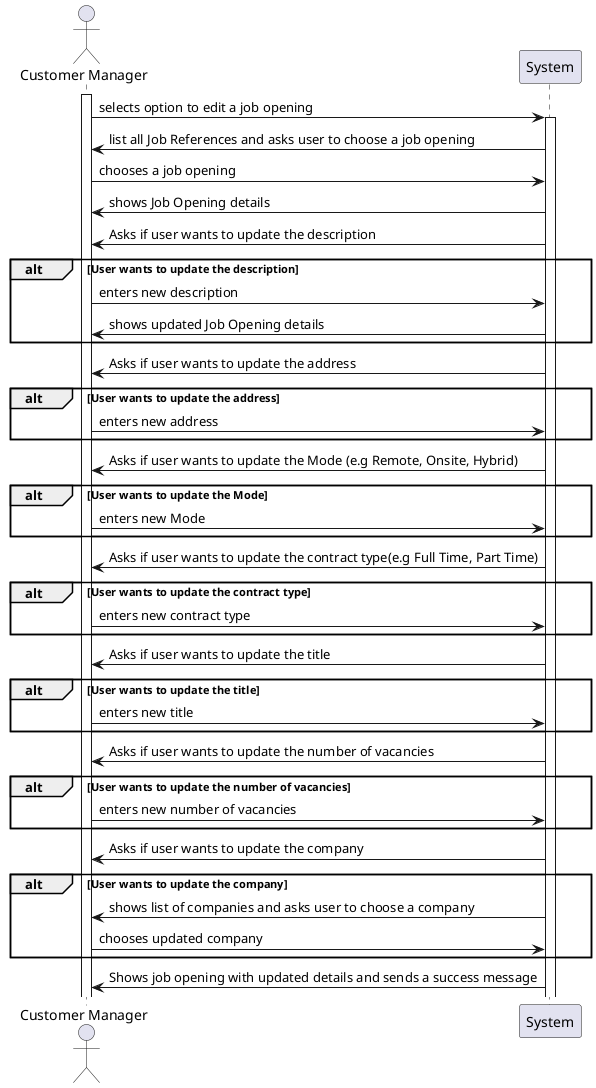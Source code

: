 @startuml

Actor "Customer Manager" as U
Participant "System" as S

activate U

U -> S: selects option to edit a job opening
activate S
S -> U : list all Job References and asks user to choose a job opening
U -> S : chooses a job opening
S -> U : shows Job Opening details
S -> U : Asks if user wants to update the description
alt User wants to update the description
    U -> S : enters new description
    S -> U : shows updated Job Opening details
end
S -> U : Asks if user wants to update the address
alt User wants to update the address
    U -> S : enters new address
end

S -> U : Asks if user wants to update the Mode (e.g Remote, Onsite, Hybrid)
alt User wants to update the Mode
    U -> S : enters new Mode
end

S -> U : Asks if user wants to update the contract type(e.g Full Time, Part Time)

alt User wants to update the contract type
    U -> S : enters new contract type
end

S -> U : Asks if user wants to update the title

alt User wants to update the title
    U -> S : enters new title
end

S -> U : Asks if user wants to update the number of vacancies

alt User wants to update the number of vacancies
    U -> S : enters new number of vacancies
end

S -> U : Asks if user wants to update the company

alt User wants to update the company
    S -> U : shows list of companies and asks user to choose a company
    U -> S : chooses updated company
end

S -> U : Shows job opening with updated details and sends a success message

@enduml